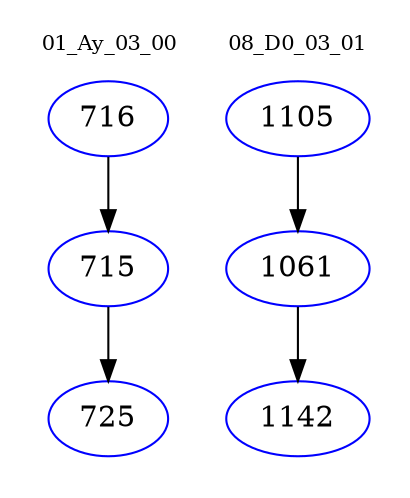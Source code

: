 digraph{
subgraph cluster_0 {
color = white
label = "01_Ay_03_00";
fontsize=10;
T0_716 [label="716", color="blue"]
T0_716 -> T0_715 [color="black"]
T0_715 [label="715", color="blue"]
T0_715 -> T0_725 [color="black"]
T0_725 [label="725", color="blue"]
}
subgraph cluster_1 {
color = white
label = "08_D0_03_01";
fontsize=10;
T1_1105 [label="1105", color="blue"]
T1_1105 -> T1_1061 [color="black"]
T1_1061 [label="1061", color="blue"]
T1_1061 -> T1_1142 [color="black"]
T1_1142 [label="1142", color="blue"]
}
}
